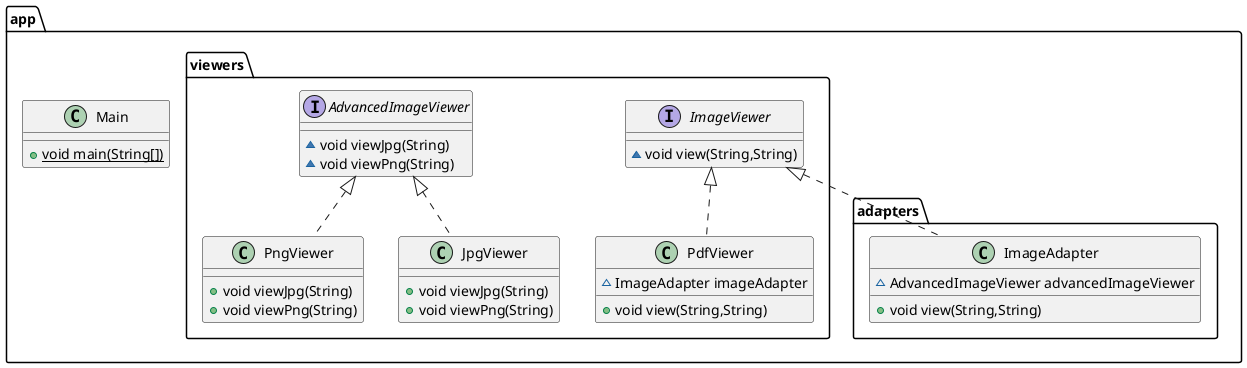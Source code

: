 @startuml
class app.viewers.PngViewer {
+ void viewJpg(String)
+ void viewPng(String)
}
class app.Main {
+ {static} void main(String[])
}
class app.viewers.JpgViewer {
+ void viewJpg(String)
+ void viewPng(String)
}
class app.adapters.ImageAdapter {
~ AdvancedImageViewer advancedImageViewer
+ void view(String,String)
}
interface app.viewers.ImageViewer {
~ void view(String,String)
}
interface app.viewers.AdvancedImageViewer {
~ void viewJpg(String)
~ void viewPng(String)
}
class app.viewers.PdfViewer {
~ ImageAdapter imageAdapter
+ void view(String,String)
}


app.viewers.AdvancedImageViewer <|.. app.viewers.PngViewer
app.viewers.AdvancedImageViewer <|.. app.viewers.JpgViewer
app.viewers.ImageViewer <|.. app.adapters.ImageAdapter
app.viewers.ImageViewer <|.. app.viewers.PdfViewer
@enduml